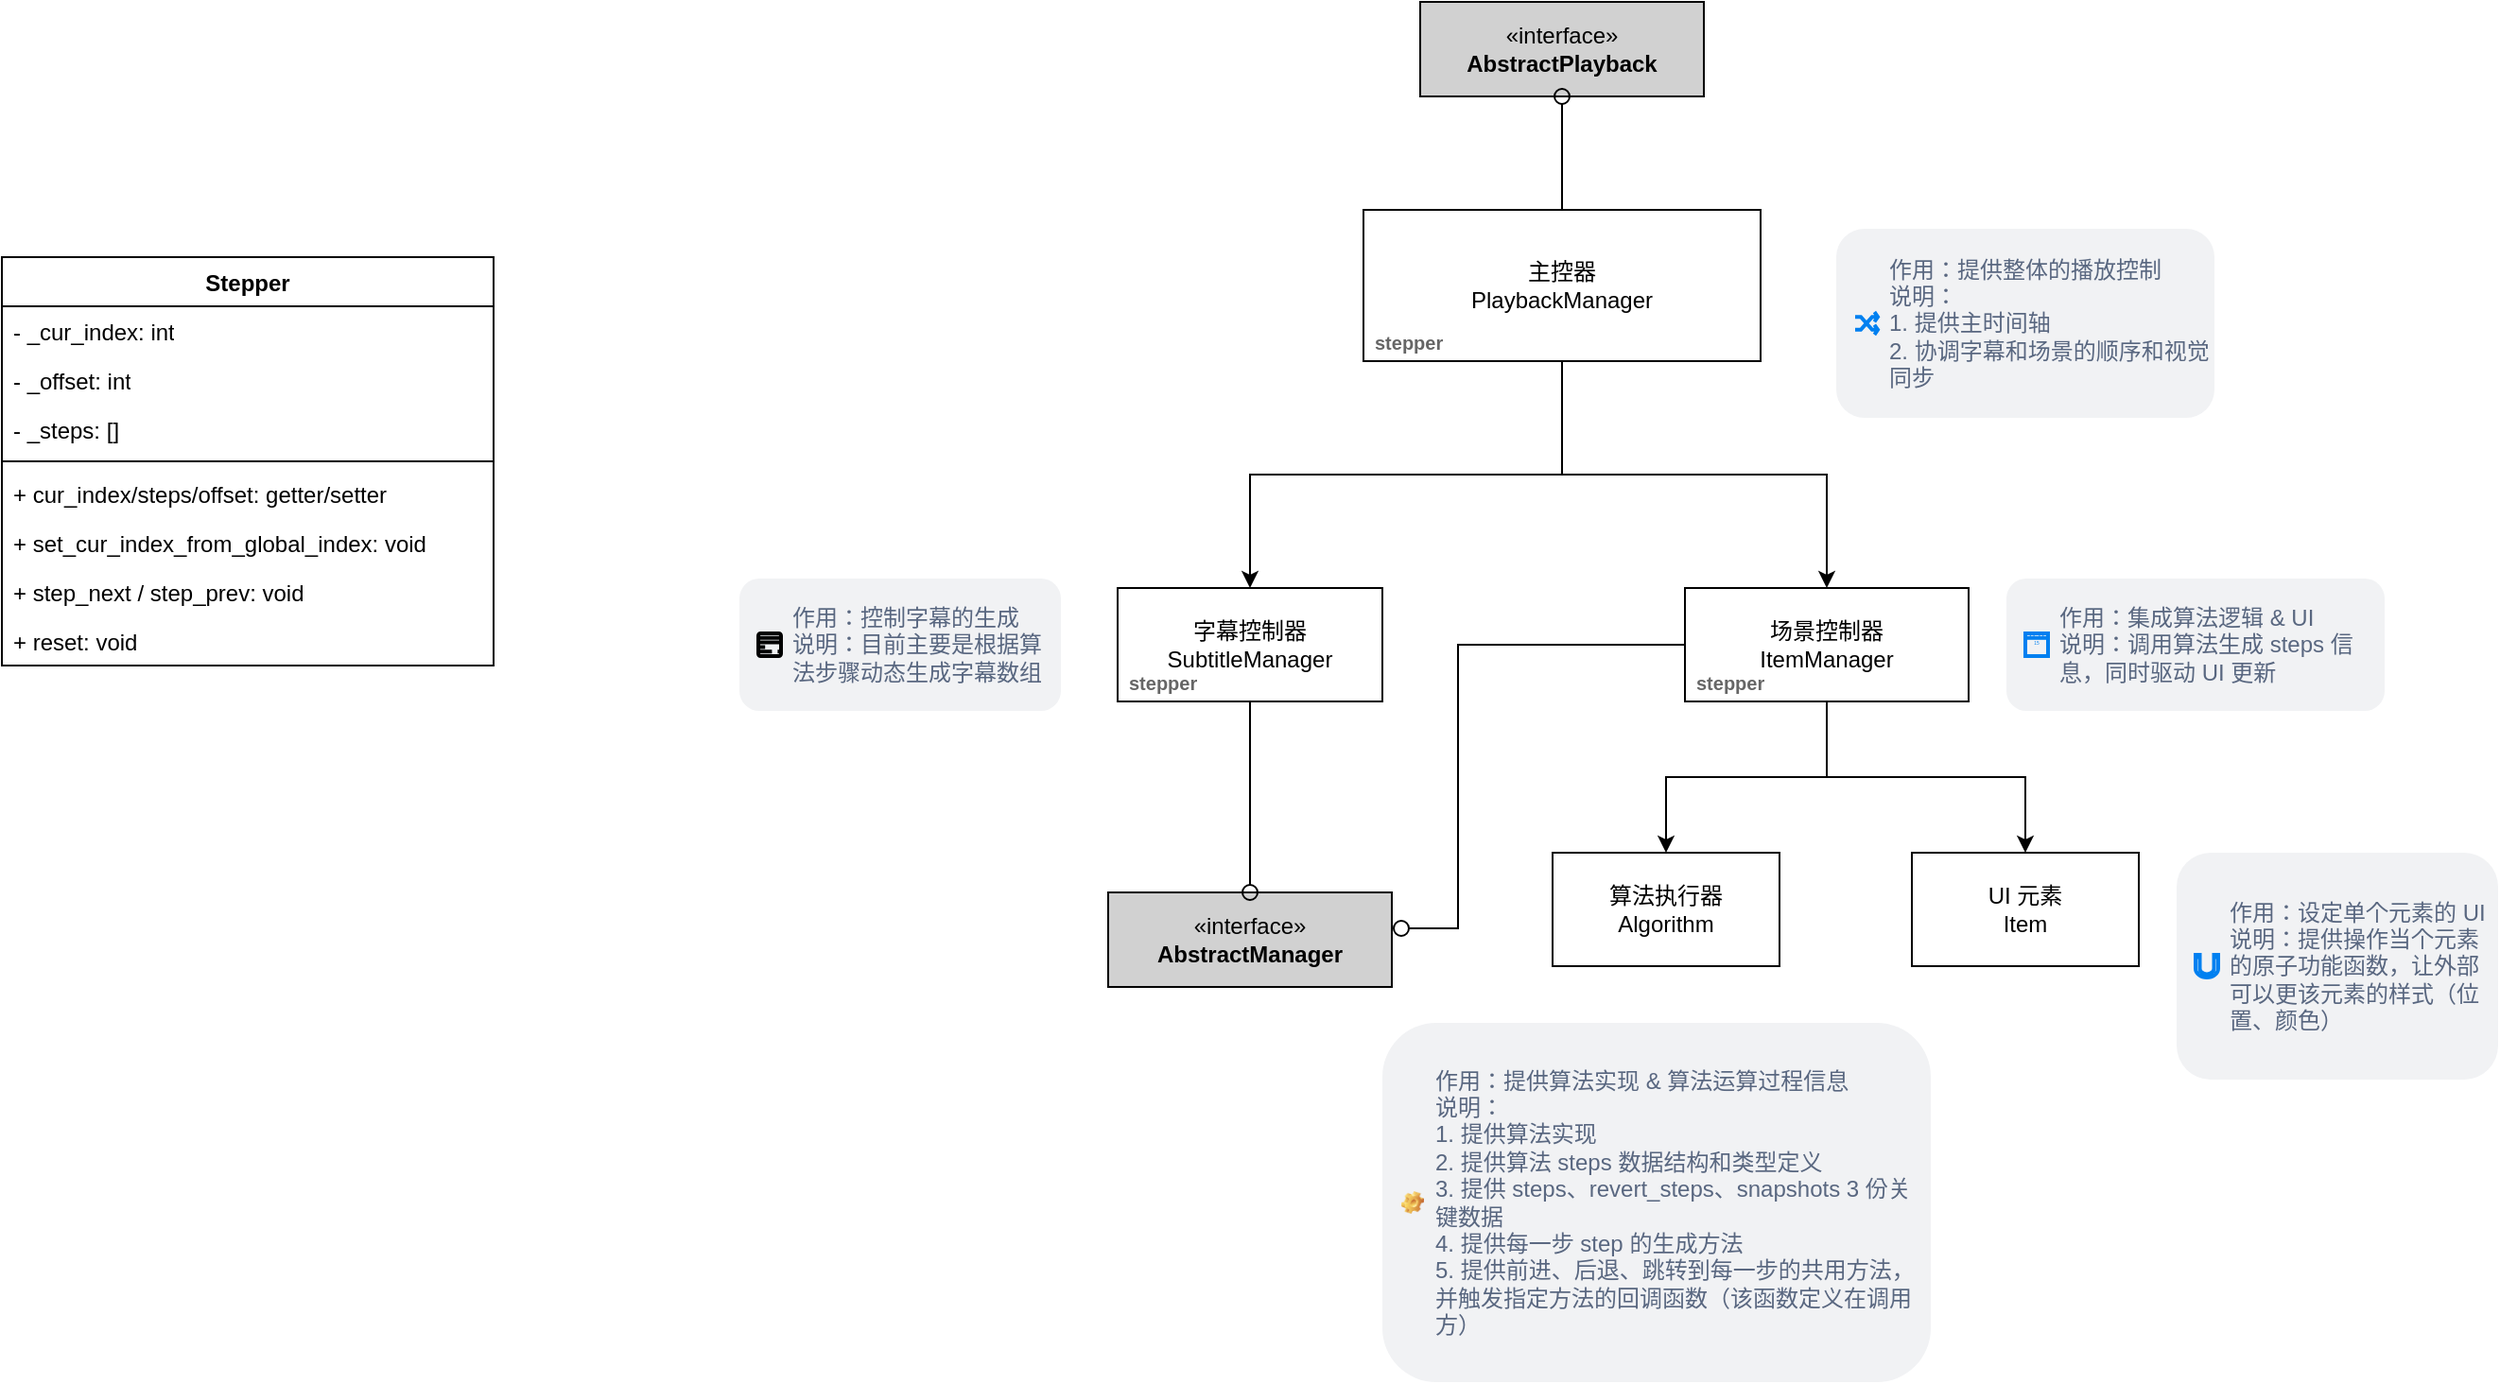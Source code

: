 <mxfile version="24.7.6">
  <diagram name="第 1 页" id="mGX7JHn-emaisip8i1rK">
    <mxGraphModel dx="2261" dy="795" grid="1" gridSize="10" guides="1" tooltips="1" connect="1" arrows="1" fold="1" page="1" pageScale="1" pageWidth="827" pageHeight="1169" math="0" shadow="0">
      <root>
        <mxCell id="0" />
        <mxCell id="1" parent="0" />
        <mxCell id="50C9T-3_KakUq4iRH_eM-3" value="" style="edgeStyle=orthogonalEdgeStyle;rounded=0;orthogonalLoop=1;jettySize=auto;html=1;" parent="1" source="50C9T-3_KakUq4iRH_eM-1" target="50C9T-3_KakUq4iRH_eM-2" edge="1">
          <mxGeometry relative="1" as="geometry" />
        </mxCell>
        <mxCell id="50C9T-3_KakUq4iRH_eM-6" value="" style="edgeStyle=orthogonalEdgeStyle;rounded=0;orthogonalLoop=1;jettySize=auto;html=1;" parent="1" source="50C9T-3_KakUq4iRH_eM-1" target="50C9T-3_KakUq4iRH_eM-5" edge="1">
          <mxGeometry relative="1" as="geometry" />
        </mxCell>
        <mxCell id="50C9T-3_KakUq4iRH_eM-1" value="主控器&lt;br&gt;PlaybackManager" style="rounded=0;whiteSpace=wrap;html=1;" parent="1" vertex="1">
          <mxGeometry x="270" y="560" width="210" height="80" as="geometry" />
        </mxCell>
        <mxCell id="50C9T-3_KakUq4iRH_eM-2" value="字幕控制器&lt;br&gt;SubtitleManager" style="whiteSpace=wrap;html=1;rounded=0;" parent="1" vertex="1">
          <mxGeometry x="140" y="760" width="140" height="60" as="geometry" />
        </mxCell>
        <mxCell id="50C9T-3_KakUq4iRH_eM-12" value="" style="edgeStyle=orthogonalEdgeStyle;rounded=0;orthogonalLoop=1;jettySize=auto;html=1;" parent="1" source="50C9T-3_KakUq4iRH_eM-5" target="50C9T-3_KakUq4iRH_eM-11" edge="1">
          <mxGeometry relative="1" as="geometry" />
        </mxCell>
        <mxCell id="50C9T-3_KakUq4iRH_eM-14" value="" style="edgeStyle=orthogonalEdgeStyle;rounded=0;orthogonalLoop=1;jettySize=auto;html=1;" parent="1" source="50C9T-3_KakUq4iRH_eM-5" target="50C9T-3_KakUq4iRH_eM-13" edge="1">
          <mxGeometry relative="1" as="geometry" />
        </mxCell>
        <mxCell id="50C9T-3_KakUq4iRH_eM-5" value="场景控制器&lt;br&gt;ItemManager" style="whiteSpace=wrap;html=1;rounded=0;" parent="1" vertex="1">
          <mxGeometry x="440" y="760" width="150" height="60" as="geometry" />
        </mxCell>
        <mxCell id="50C9T-3_KakUq4iRH_eM-11" value="算法执行器&lt;br&gt;Algorithm" style="whiteSpace=wrap;html=1;rounded=0;" parent="1" vertex="1">
          <mxGeometry x="370" y="900" width="120" height="60" as="geometry" />
        </mxCell>
        <mxCell id="50C9T-3_KakUq4iRH_eM-13" value="UI 元素&lt;br&gt;Item" style="whiteSpace=wrap;html=1;rounded=0;" parent="1" vertex="1">
          <mxGeometry x="560" y="900" width="120" height="60" as="geometry" />
        </mxCell>
        <mxCell id="50C9T-3_KakUq4iRH_eM-15" value="作用：控制字幕的生成&lt;br&gt;说明：目前主要是根据算法步骤动态生成字幕数组" style="rounded=1;align=left;fillColor=#F1F2F4;strokeColor=none;html=1;fontColor=#596780;fontSize=12;spacingLeft=26;whiteSpace=wrap;" parent="1" vertex="1">
          <mxGeometry x="-60" y="755" width="170" height="70" as="geometry" />
        </mxCell>
        <mxCell id="50C9T-3_KakUq4iRH_eM-16" value="" style="shape=mxgraph.ios7.icons.credit_card;fillColor=none;strokeColor=default;fontColor=#3333FF;labelPosition=right;verticalLabelPosition=bottom;align=center;verticalAlign=top;html=1;whiteSpace=wrap;spacingLeft=5;labelBackgroundColor=#ffffff;strokeWidth=2;shadow=0;dashed=0;" parent="50C9T-3_KakUq4iRH_eM-15" vertex="1">
          <mxGeometry y="0.5" width="12" height="12" relative="1" as="geometry">
            <mxPoint x="10" y="-6" as="offset" />
          </mxGeometry>
        </mxCell>
        <mxCell id="50C9T-3_KakUq4iRH_eM-17" value="作用：集成算法逻辑 &amp;amp; UI&lt;br&gt;说明：调用算法生成 steps 信息，同时驱动 UI 更新" style="rounded=1;align=left;fillColor=#F1F2F4;strokeColor=none;html=1;fontColor=#596780;fontSize=12;spacingLeft=26;whiteSpace=wrap;" parent="1" vertex="1">
          <mxGeometry x="610" y="755" width="200" height="70" as="geometry" />
        </mxCell>
        <mxCell id="50C9T-3_KakUq4iRH_eM-18" value="" style="shape=mxgraph.ios7.icons.calendar;fillColor=none;strokeColor=#0080F0;fontColor=#ffffff;labelPosition=right;verticalLabelPosition=bottom;align=center;verticalAlign=top;html=1;whiteSpace=wrap;spacingLeft=5;labelBackgroundColor=#ffffff;strokeWidth=2;shadow=0;dashed=0;" parent="50C9T-3_KakUq4iRH_eM-17" vertex="1">
          <mxGeometry y="0.5" width="12" height="12" relative="1" as="geometry">
            <mxPoint x="10" y="-6" as="offset" />
          </mxGeometry>
        </mxCell>
        <mxCell id="50C9T-3_KakUq4iRH_eM-19" value="作用：提供算法实现 &amp;amp; 算法运算过程信息&lt;br&gt;说明：&lt;br&gt;1. 提供算法实现&lt;br&gt;2. 提供算法 steps 数据结构和类型定义&lt;br&gt;3. 提供 steps、revert_steps、snapshots 3 份关键数据&lt;br&gt;4. 提供每一步 step 的生成方法&lt;br&gt;5. 提供前进、后退、跳转到每一步的共用方法，并触发指定方法的回调函数（该函数定义在调用方）" style="rounded=1;align=left;fillColor=#F1F2F4;strokeColor=none;html=1;fontColor=#596780;fontSize=12;spacingLeft=26;whiteSpace=wrap;" parent="1" vertex="1">
          <mxGeometry x="280" y="990" width="290" height="190" as="geometry" />
        </mxCell>
        <mxCell id="50C9T-3_KakUq4iRH_eM-20" value="" style="shape=image;fillColor=none;strokeColor=#0080F0;fontColor=#ffffff;labelPosition=right;verticalLabelPosition=bottom;align=center;verticalAlign=top;html=1;whiteSpace=wrap;spacingLeft=5;labelBackgroundColor=#ffffff;strokeWidth=2;shadow=0;dashed=0;imageAspect=0;image=img/clipart/Gear_128x128.png;" parent="50C9T-3_KakUq4iRH_eM-19" vertex="1">
          <mxGeometry y="0.5" width="12" height="12" relative="1" as="geometry">
            <mxPoint x="10" y="-6" as="offset" />
          </mxGeometry>
        </mxCell>
        <mxCell id="50C9T-3_KakUq4iRH_eM-21" value="作用：设定单个元素的 UI&lt;br&gt;说明：提供操作当个元素的原子功能函数，让外部可以更该元素的样式（位置、颜色）" style="rounded=1;align=left;fillColor=#F1F2F4;strokeColor=none;html=1;fontColor=#596780;fontSize=12;spacingLeft=26;whiteSpace=wrap;" parent="1" vertex="1">
          <mxGeometry x="700" y="900" width="170" height="120" as="geometry" />
        </mxCell>
        <mxCell id="50C9T-3_KakUq4iRH_eM-22" value="" style="shape=mxgraph.ios7.icons.magnet;fillColor=none;strokeColor=#0080F0;fontColor=#ffffff;labelPosition=right;verticalLabelPosition=bottom;align=center;verticalAlign=top;html=1;whiteSpace=wrap;spacingLeft=5;labelBackgroundColor=#ffffff;strokeWidth=2;shadow=0;dashed=0;pointerEvents=1;" parent="50C9T-3_KakUq4iRH_eM-21" vertex="1">
          <mxGeometry y="0.5" width="12" height="12" relative="1" as="geometry">
            <mxPoint x="10" y="-6" as="offset" />
          </mxGeometry>
        </mxCell>
        <mxCell id="50C9T-3_KakUq4iRH_eM-23" value="作用：提供整体的播放控制&lt;br&gt;说明：&lt;br&gt;1. 提供主时间轴&lt;br&gt;2. 协调字幕和场景的顺序和视觉同步" style="rounded=1;align=left;fillColor=#F1F2F4;strokeColor=none;html=1;fontColor=#596780;fontSize=12;spacingLeft=26;whiteSpace=wrap;" parent="1" vertex="1">
          <mxGeometry x="520" y="570" width="200" height="100" as="geometry" />
        </mxCell>
        <mxCell id="50C9T-3_KakUq4iRH_eM-24" value="" style="shape=mxgraph.ios7.icons.shuffle;fillColor=none;strokeColor=#0080F0;fontColor=#ffffff;labelPosition=right;verticalLabelPosition=bottom;align=center;verticalAlign=top;html=1;whiteSpace=wrap;spacingLeft=5;labelBackgroundColor=#ffffff;strokeWidth=2;shadow=0;dashed=0;pointerEvents=1;" parent="50C9T-3_KakUq4iRH_eM-23" vertex="1">
          <mxGeometry y="0.5" width="12" height="12" relative="1" as="geometry">
            <mxPoint x="10" y="-6" as="offset" />
          </mxGeometry>
        </mxCell>
        <mxCell id="s4GNBI4tKOfbJx05x9lu-1" value="Stepper" style="swimlane;fontStyle=1;align=center;verticalAlign=top;childLayout=stackLayout;horizontal=1;startSize=26;horizontalStack=0;resizeParent=1;resizeParentMax=0;resizeLast=0;collapsible=1;marginBottom=0;whiteSpace=wrap;html=1;" vertex="1" parent="1">
          <mxGeometry x="-450" y="585" width="260" height="216" as="geometry" />
        </mxCell>
        <mxCell id="s4GNBI4tKOfbJx05x9lu-2" value="- _cur_index: int" style="text;strokeColor=none;fillColor=none;align=left;verticalAlign=top;spacingLeft=4;spacingRight=4;overflow=hidden;rotatable=0;points=[[0,0.5],[1,0.5]];portConstraint=eastwest;whiteSpace=wrap;html=1;" vertex="1" parent="s4GNBI4tKOfbJx05x9lu-1">
          <mxGeometry y="26" width="260" height="26" as="geometry" />
        </mxCell>
        <mxCell id="s4GNBI4tKOfbJx05x9lu-6" value="- _offset: int" style="text;strokeColor=none;fillColor=none;align=left;verticalAlign=top;spacingLeft=4;spacingRight=4;overflow=hidden;rotatable=0;points=[[0,0.5],[1,0.5]];portConstraint=eastwest;whiteSpace=wrap;html=1;" vertex="1" parent="s4GNBI4tKOfbJx05x9lu-1">
          <mxGeometry y="52" width="260" height="26" as="geometry" />
        </mxCell>
        <mxCell id="s4GNBI4tKOfbJx05x9lu-8" value="- _steps: []" style="text;strokeColor=none;fillColor=none;align=left;verticalAlign=top;spacingLeft=4;spacingRight=4;overflow=hidden;rotatable=0;points=[[0,0.5],[1,0.5]];portConstraint=eastwest;whiteSpace=wrap;html=1;" vertex="1" parent="s4GNBI4tKOfbJx05x9lu-1">
          <mxGeometry y="78" width="260" height="26" as="geometry" />
        </mxCell>
        <mxCell id="s4GNBI4tKOfbJx05x9lu-3" value="" style="line;strokeWidth=1;fillColor=none;align=left;verticalAlign=middle;spacingTop=-1;spacingLeft=3;spacingRight=3;rotatable=0;labelPosition=right;points=[];portConstraint=eastwest;strokeColor=inherit;" vertex="1" parent="s4GNBI4tKOfbJx05x9lu-1">
          <mxGeometry y="104" width="260" height="8" as="geometry" />
        </mxCell>
        <mxCell id="s4GNBI4tKOfbJx05x9lu-4" value="+ cur_index/steps/offset: getter/setter" style="text;strokeColor=none;fillColor=none;align=left;verticalAlign=top;spacingLeft=4;spacingRight=4;overflow=hidden;rotatable=0;points=[[0,0.5],[1,0.5]];portConstraint=eastwest;whiteSpace=wrap;html=1;" vertex="1" parent="s4GNBI4tKOfbJx05x9lu-1">
          <mxGeometry y="112" width="260" height="26" as="geometry" />
        </mxCell>
        <mxCell id="s4GNBI4tKOfbJx05x9lu-9" value="+ set_cur_index_from_global_index: void" style="text;strokeColor=none;fillColor=none;align=left;verticalAlign=top;spacingLeft=4;spacingRight=4;overflow=hidden;rotatable=0;points=[[0,0.5],[1,0.5]];portConstraint=eastwest;whiteSpace=wrap;html=1;" vertex="1" parent="s4GNBI4tKOfbJx05x9lu-1">
          <mxGeometry y="138" width="260" height="26" as="geometry" />
        </mxCell>
        <mxCell id="s4GNBI4tKOfbJx05x9lu-10" value="+ step_next / step_prev: void" style="text;strokeColor=none;fillColor=none;align=left;verticalAlign=top;spacingLeft=4;spacingRight=4;overflow=hidden;rotatable=0;points=[[0,0.5],[1,0.5]];portConstraint=eastwest;whiteSpace=wrap;html=1;" vertex="1" parent="s4GNBI4tKOfbJx05x9lu-1">
          <mxGeometry y="164" width="260" height="26" as="geometry" />
        </mxCell>
        <mxCell id="s4GNBI4tKOfbJx05x9lu-11" value="+ reset: void" style="text;strokeColor=none;fillColor=none;align=left;verticalAlign=top;spacingLeft=4;spacingRight=4;overflow=hidden;rotatable=0;points=[[0,0.5],[1,0.5]];portConstraint=eastwest;whiteSpace=wrap;html=1;" vertex="1" parent="s4GNBI4tKOfbJx05x9lu-1">
          <mxGeometry y="190" width="260" height="26" as="geometry" />
        </mxCell>
        <mxCell id="s4GNBI4tKOfbJx05x9lu-12" value="&lt;b&gt;&lt;font style=&quot;font-size: 10px;&quot; color=&quot;#666666&quot;&gt;stepper&lt;/font&gt;&lt;/b&gt;" style="text;strokeColor=none;fillColor=none;align=left;verticalAlign=middle;spacingLeft=4;spacingRight=4;overflow=hidden;points=[[0,0.5],[1,0.5]];portConstraint=eastwest;rotatable=0;whiteSpace=wrap;html=1;" vertex="1" parent="1">
          <mxGeometry x="270" y="620" width="50" height="20" as="geometry" />
        </mxCell>
        <mxCell id="s4GNBI4tKOfbJx05x9lu-14" value="&lt;b&gt;&lt;font style=&quot;font-size: 10px;&quot; color=&quot;#666666&quot;&gt;stepper&lt;/font&gt;&lt;/b&gt;" style="text;strokeColor=none;fillColor=none;align=left;verticalAlign=middle;spacingLeft=4;spacingRight=4;overflow=hidden;points=[[0,0.5],[1,0.5]];portConstraint=eastwest;rotatable=0;whiteSpace=wrap;html=1;" vertex="1" parent="1">
          <mxGeometry x="140" y="800" width="50" height="20" as="geometry" />
        </mxCell>
        <mxCell id="s4GNBI4tKOfbJx05x9lu-15" value="&lt;b&gt;&lt;font style=&quot;font-size: 10px;&quot; color=&quot;#666666&quot;&gt;stepper&lt;/font&gt;&lt;/b&gt;" style="text;strokeColor=none;fillColor=none;align=left;verticalAlign=middle;spacingLeft=4;spacingRight=4;overflow=hidden;points=[[0,0.5],[1,0.5]];portConstraint=eastwest;rotatable=0;whiteSpace=wrap;html=1;" vertex="1" parent="1">
          <mxGeometry x="440" y="800" width="50" height="20" as="geometry" />
        </mxCell>
        <mxCell id="s4GNBI4tKOfbJx05x9lu-18" value="«interface»&lt;br&gt;&lt;b&gt;AbstractPlayback&lt;/b&gt;" style="html=1;whiteSpace=wrap;fillColor=#d1d1d1;" vertex="1" parent="1">
          <mxGeometry x="300" y="450" width="150" height="50" as="geometry" />
        </mxCell>
        <mxCell id="s4GNBI4tKOfbJx05x9lu-21" value="" style="html=1;verticalAlign=bottom;labelBackgroundColor=none;endArrow=oval;endFill=0;endSize=8;rounded=0;entryX=0.5;entryY=1;entryDx=0;entryDy=0;exitX=0.5;exitY=0;exitDx=0;exitDy=0;" edge="1" parent="1" source="50C9T-3_KakUq4iRH_eM-1" target="s4GNBI4tKOfbJx05x9lu-18">
          <mxGeometry width="160" relative="1" as="geometry">
            <mxPoint x="120" y="490" as="sourcePoint" />
            <mxPoint x="280" y="490" as="targetPoint" />
          </mxGeometry>
        </mxCell>
        <mxCell id="s4GNBI4tKOfbJx05x9lu-22" value="«interface»&lt;br&gt;&lt;b&gt;AbstractManager&lt;/b&gt;" style="html=1;whiteSpace=wrap;fillColor=#d1d1d1;" vertex="1" parent="1">
          <mxGeometry x="135" y="921" width="150" height="50" as="geometry" />
        </mxCell>
        <mxCell id="s4GNBI4tKOfbJx05x9lu-23" value="" style="html=1;verticalAlign=bottom;labelBackgroundColor=none;endArrow=oval;endFill=0;endSize=8;rounded=0;entryX=0.5;entryY=0;entryDx=0;entryDy=0;exitX=0.5;exitY=1;exitDx=0;exitDy=0;" edge="1" target="s4GNBI4tKOfbJx05x9lu-22" parent="1" source="50C9T-3_KakUq4iRH_eM-2">
          <mxGeometry width="160" relative="1" as="geometry">
            <mxPoint x="285" y="801" as="sourcePoint" />
            <mxPoint x="130" y="961" as="targetPoint" />
          </mxGeometry>
        </mxCell>
        <mxCell id="s4GNBI4tKOfbJx05x9lu-24" value="" style="html=1;verticalAlign=bottom;labelBackgroundColor=none;endArrow=oval;endFill=0;endSize=8;rounded=0;exitX=0;exitY=0.5;exitDx=0;exitDy=0;" edge="1" parent="1" source="50C9T-3_KakUq4iRH_eM-5">
          <mxGeometry width="160" relative="1" as="geometry">
            <mxPoint x="220" y="830" as="sourcePoint" />
            <mxPoint x="290" y="940" as="targetPoint" />
            <Array as="points">
              <mxPoint x="320" y="790" />
              <mxPoint x="320" y="940" />
            </Array>
          </mxGeometry>
        </mxCell>
      </root>
    </mxGraphModel>
  </diagram>
</mxfile>

